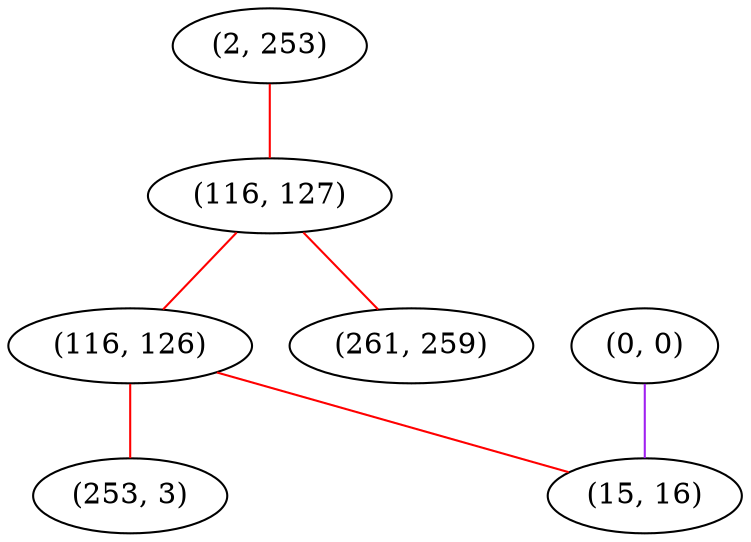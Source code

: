 graph "" {
"(2, 253)";
"(0, 0)";
"(116, 127)";
"(116, 126)";
"(253, 3)";
"(15, 16)";
"(261, 259)";
"(2, 253)" -- "(116, 127)"  [color=red, key=0, weight=1];
"(0, 0)" -- "(15, 16)"  [color=purple, key=0, weight=4];
"(116, 127)" -- "(116, 126)"  [color=red, key=0, weight=1];
"(116, 127)" -- "(261, 259)"  [color=red, key=0, weight=1];
"(116, 126)" -- "(15, 16)"  [color=red, key=0, weight=1];
"(116, 126)" -- "(253, 3)"  [color=red, key=0, weight=1];
}
